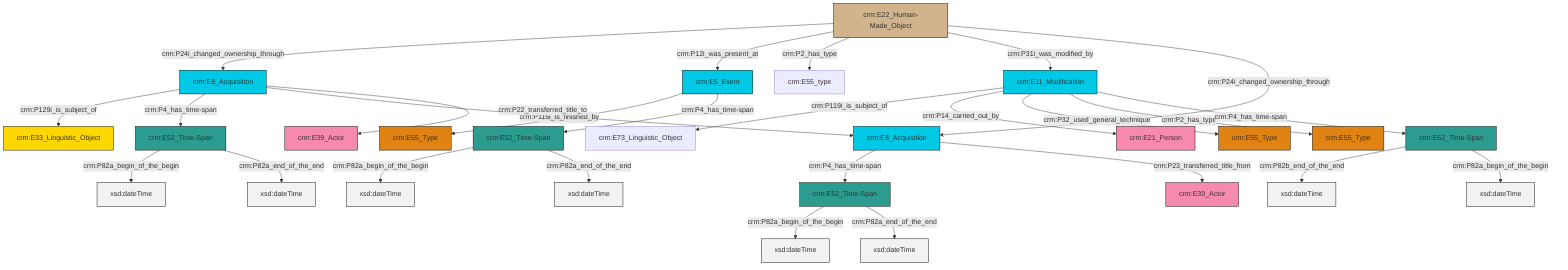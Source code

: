 graph TD
classDef Literal fill:#f2f2f2,stroke:#000000;
classDef CRM_Entity fill:#FFFFFF,stroke:#000000;
classDef Temporal_Entity fill:#00C9E6, stroke:#000000;
classDef Type fill:#E18312, stroke:#000000;
classDef Time-Span fill:#2C9C91, stroke:#000000;
classDef Appellation fill:#FFEB7F, stroke:#000000;
classDef Place fill:#008836, stroke:#000000;
classDef Persistent_Item fill:#B266B2, stroke:#000000;
classDef Conceptual_Object fill:#FFD700, stroke:#000000;
classDef Physical_Thing fill:#D2B48C, stroke:#000000;
classDef Actor fill:#f58aad, stroke:#000000;
classDef PC_Classes fill:#4ce600, stroke:#000000;
classDef Multi fill:#cccccc,stroke:#000000;

4["crm:E8_Acquisition"]:::Temporal_Entity -->|crm:P129i_is_subject_of| 2["crm:E33_Linguistic_Object"]:::Conceptual_Object
9["crm:E52_Time-Span"]:::Time-Span -->|crm:P82a_begin_of_the_begin| 13[xsd:dateTime]:::Literal
14["crm:E52_Time-Span"]:::Time-Span -->|crm:P82a_begin_of_the_begin| 15[xsd:dateTime]:::Literal
14["crm:E52_Time-Span"]:::Time-Span -->|crm:P82a_end_of_the_end| 16[xsd:dateTime]:::Literal
17["crm:E11_Modification"]:::Temporal_Entity -->|crm:P119i_is_subject_of| 19["crm:E73_Linguistic_Object"]:::Default
21["crm:E22_Human-Made_Object"]:::Physical_Thing -->|crm:P24i_changed_ownership_through| 4["crm:E8_Acquisition"]:::Temporal_Entity
7["crm:E8_Acquisition"]:::Temporal_Entity -->|crm:P4_has_time-span| 24["crm:E52_Time-Span"]:::Time-Span
4["crm:E8_Acquisition"]:::Temporal_Entity -->|crm:P4_has_time-span| 9["crm:E52_Time-Span"]:::Time-Span
24["crm:E52_Time-Span"]:::Time-Span -->|crm:P82a_begin_of_the_begin| 25[xsd:dateTime]:::Literal
17["crm:E11_Modification"]:::Temporal_Entity -->|crm:P14_carried_out_by| 5["crm:E21_Person"]:::Actor
26["crm:E5_Event"]:::Temporal_Entity -->|crm:P2_has_type| 11["crm:E55_Type"]:::Type
27["crm:E52_Time-Span"]:::Time-Span -->|crm:P82b_end_of_the_end| 28[xsd:dateTime]:::Literal
26["crm:E5_Event"]:::Temporal_Entity -->|crm:P4_has_time-span| 14["crm:E52_Time-Span"]:::Time-Span
17["crm:E11_Modification"]:::Temporal_Entity -->|crm:P32_used_general_technique| 30["crm:E55_Type"]:::Type
27["crm:E52_Time-Span"]:::Time-Span -->|crm:P82a_begin_of_the_begin| 32[xsd:dateTime]:::Literal
21["crm:E22_Human-Made_Object"]:::Physical_Thing -->|crm:P12i_was_present_at| 26["crm:E5_Event"]:::Temporal_Entity
21["crm:E22_Human-Made_Object"]:::Physical_Thing -->|crm:P2_has_type| 22["crm:E55_type"]:::Default
21["crm:E22_Human-Made_Object"]:::Physical_Thing -->|crm:P31i_was_modified_by| 17["crm:E11_Modification"]:::Temporal_Entity
21["crm:E22_Human-Made_Object"]:::Physical_Thing -->|crm:P24i_changed_ownership_through| 7["crm:E8_Acquisition"]:::Temporal_Entity
4["crm:E8_Acquisition"]:::Temporal_Entity -->|crm:P115i_is_finished_by| 7["crm:E8_Acquisition"]:::Temporal_Entity
9["crm:E52_Time-Span"]:::Time-Span -->|crm:P82a_end_of_the_end| 39[xsd:dateTime]:::Literal
24["crm:E52_Time-Span"]:::Time-Span -->|crm:P82a_end_of_the_end| 43[xsd:dateTime]:::Literal
17["crm:E11_Modification"]:::Temporal_Entity -->|crm:P2_has_type| 41["crm:E55_Type"]:::Type
17["crm:E11_Modification"]:::Temporal_Entity -->|crm:P4_has_time-span| 27["crm:E52_Time-Span"]:::Time-Span
7["crm:E8_Acquisition"]:::Temporal_Entity -->|crm:P23_transferred_title_from| 37["crm:E39_Actor"]:::Actor
4["crm:E8_Acquisition"]:::Temporal_Entity -->|crm:P22_transferred_title_to| 0["crm:E39_Actor"]:::Actor